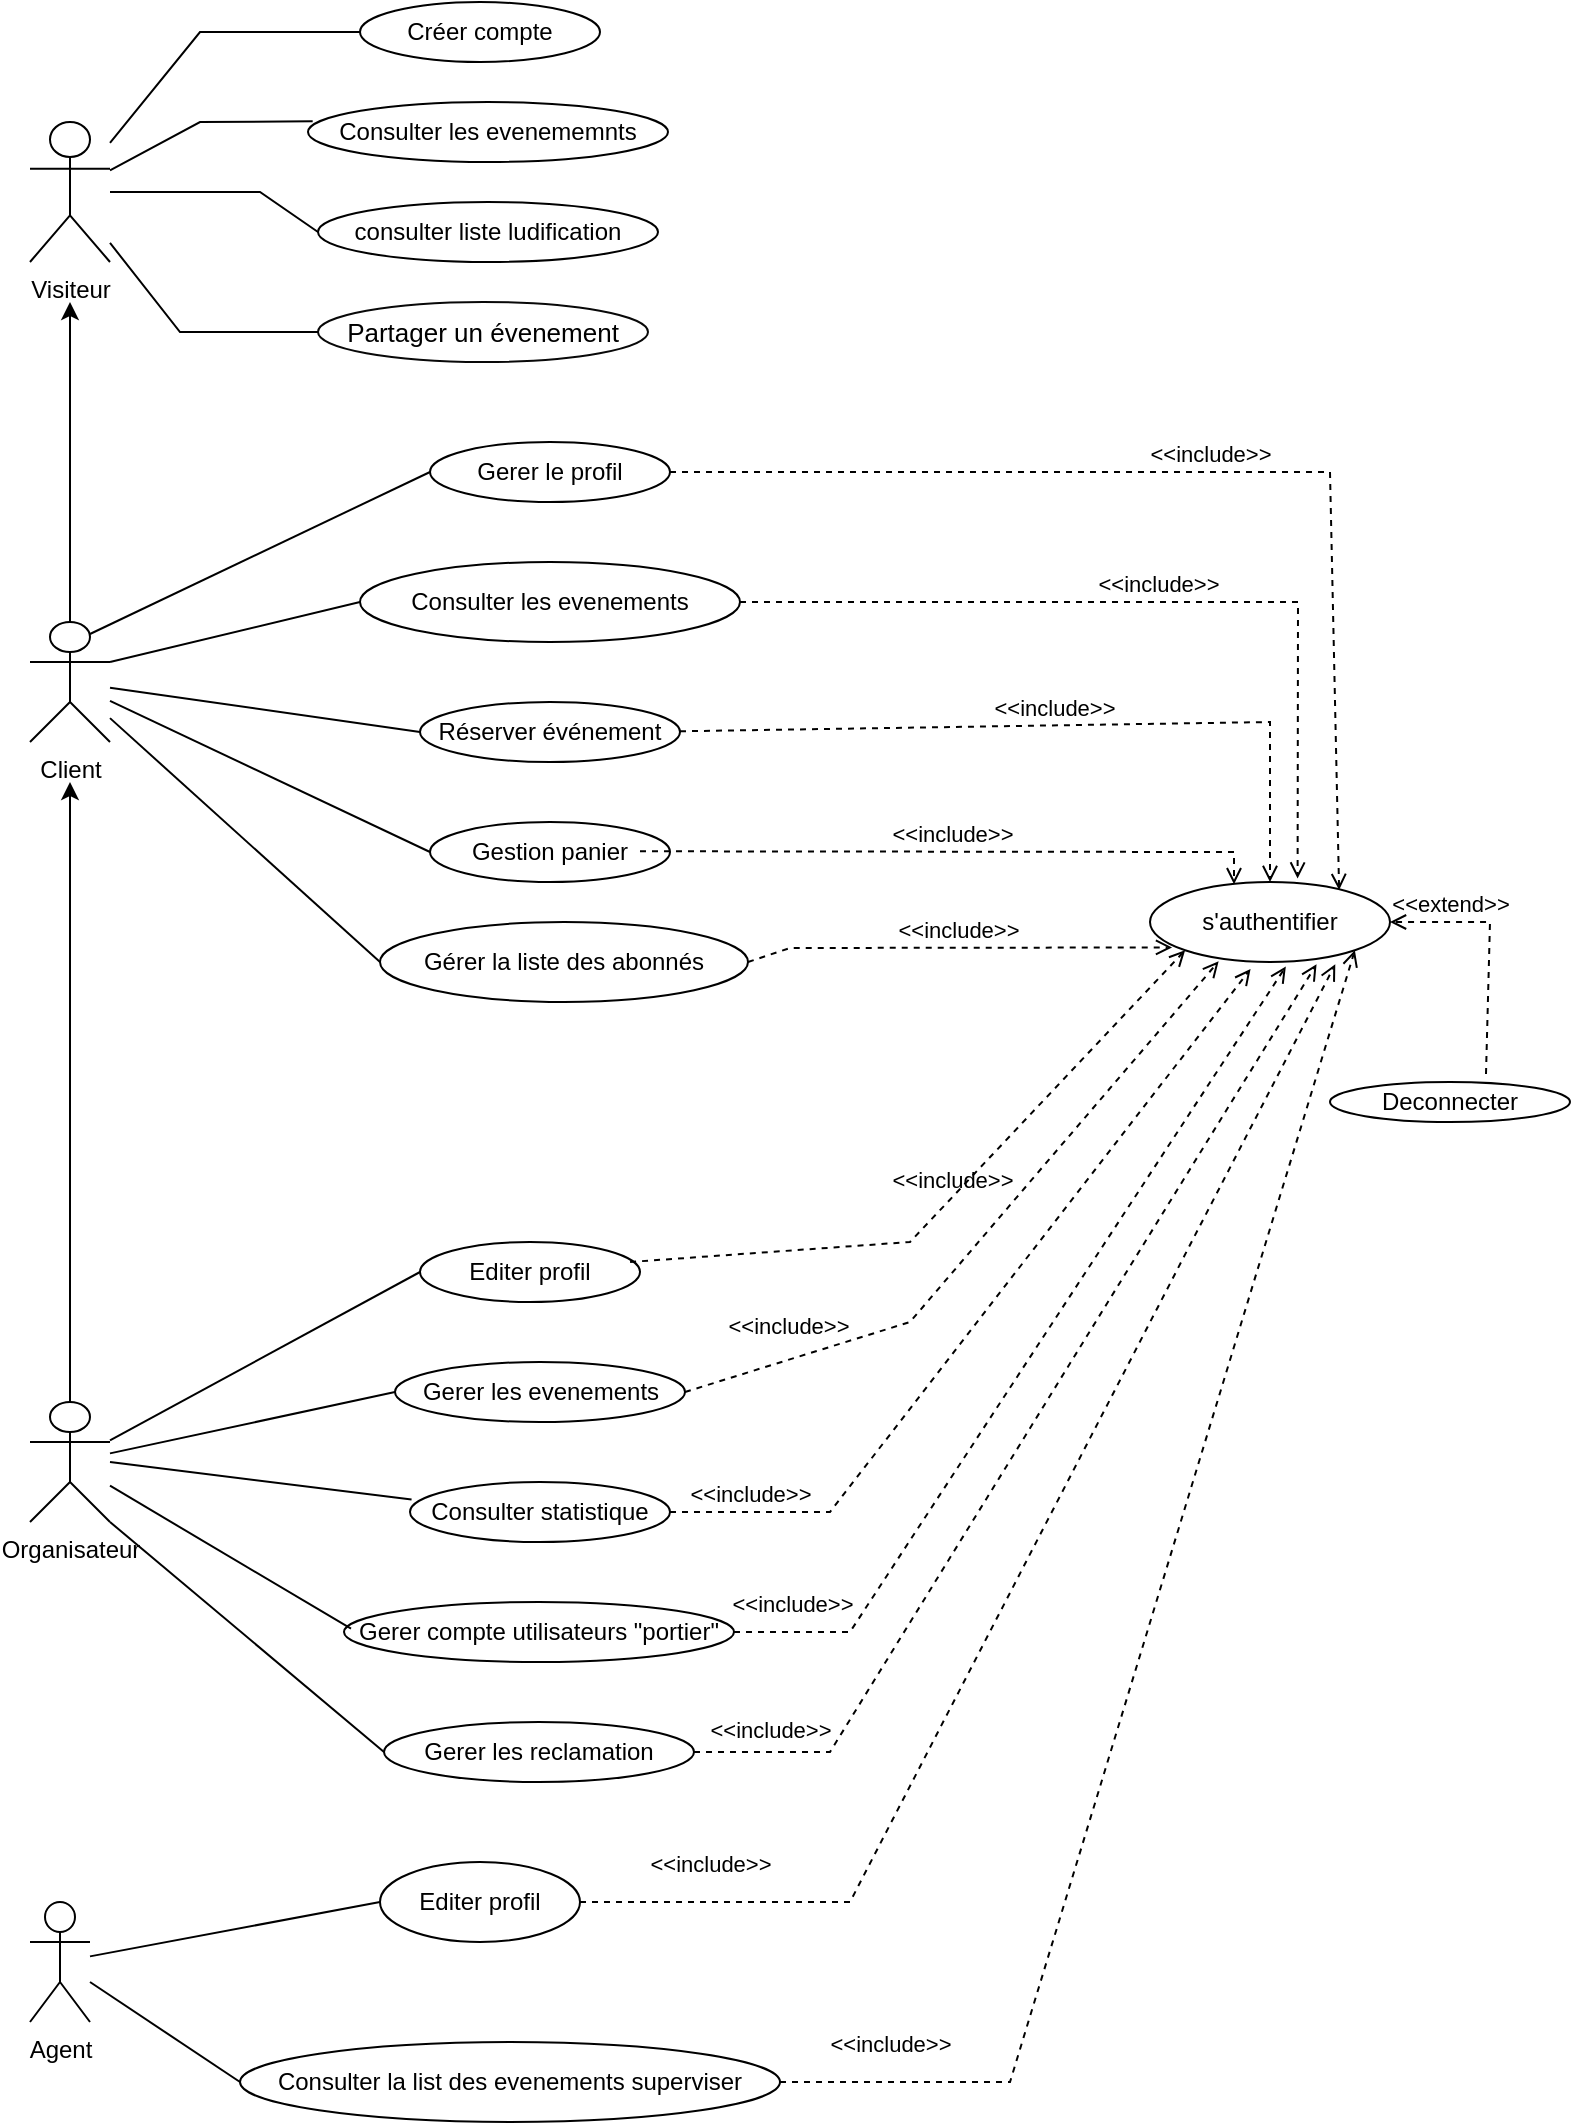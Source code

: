 <mxfile version="20.8.20" type="github">
  <diagram name="Page-1" id="S8-5whWWjBByGaZXZ5yN">
    <mxGraphModel dx="1111" dy="-4102" grid="1" gridSize="10" guides="1" tooltips="1" connect="1" arrows="1" fold="1" page="1" pageScale="1" pageWidth="827" pageHeight="1169" math="0" shadow="0">
      <root>
        <mxCell id="0" />
        <mxCell id="1" parent="0" />
        <mxCell id="oR9qkToTt6fAtuaVTWsN-1" value="Visiteur" style="shape=umlActor;verticalLabelPosition=bottom;verticalAlign=top;html=1;outlineConnect=0;" parent="1" vertex="1">
          <mxGeometry x="185" y="4890" width="40" height="70" as="geometry" />
        </mxCell>
        <mxCell id="oR9qkToTt6fAtuaVTWsN-2" value="Créer compte" style="ellipse;whiteSpace=wrap;html=1;" parent="1" vertex="1">
          <mxGeometry x="350" y="4830" width="120" height="30" as="geometry" />
        </mxCell>
        <mxCell id="oR9qkToTt6fAtuaVTWsN-3" value="Consulter les evenememnts" style="ellipse;whiteSpace=wrap;html=1;" parent="1" vertex="1">
          <mxGeometry x="324" y="4880" width="180" height="30" as="geometry" />
        </mxCell>
        <mxCell id="oR9qkToTt6fAtuaVTWsN-4" value="" style="endArrow=none;html=1;rounded=0;entryX=0;entryY=0.5;entryDx=0;entryDy=0;" parent="1" source="oR9qkToTt6fAtuaVTWsN-1" target="oR9qkToTt6fAtuaVTWsN-2" edge="1">
          <mxGeometry width="50" height="50" relative="1" as="geometry">
            <mxPoint x="245" y="4950" as="sourcePoint" />
            <mxPoint x="295" y="4900" as="targetPoint" />
            <Array as="points">
              <mxPoint x="270" y="4845" />
            </Array>
          </mxGeometry>
        </mxCell>
        <mxCell id="oR9qkToTt6fAtuaVTWsN-5" value="" style="endArrow=none;html=1;rounded=0;entryX=0.013;entryY=0.322;entryDx=0;entryDy=0;entryPerimeter=0;" parent="1" source="oR9qkToTt6fAtuaVTWsN-1" target="oR9qkToTt6fAtuaVTWsN-3" edge="1">
          <mxGeometry width="50" height="50" relative="1" as="geometry">
            <mxPoint x="265" y="4970" as="sourcePoint" />
            <mxPoint x="315" y="4920" as="targetPoint" />
            <Array as="points">
              <mxPoint x="270" y="4890" />
            </Array>
          </mxGeometry>
        </mxCell>
        <mxCell id="oR9qkToTt6fAtuaVTWsN-6" style="edgeStyle=orthogonalEdgeStyle;rounded=0;orthogonalLoop=1;jettySize=auto;html=1;" parent="1" source="oR9qkToTt6fAtuaVTWsN-7" edge="1">
          <mxGeometry relative="1" as="geometry">
            <mxPoint x="205" y="4980" as="targetPoint" />
          </mxGeometry>
        </mxCell>
        <mxCell id="oR9qkToTt6fAtuaVTWsN-7" value="Client" style="shape=umlActor;verticalLabelPosition=bottom;verticalAlign=top;html=1;outlineConnect=0;" parent="1" vertex="1">
          <mxGeometry x="185" y="5140" width="40" height="60" as="geometry" />
        </mxCell>
        <mxCell id="oR9qkToTt6fAtuaVTWsN-8" value="Gerer le profil" style="ellipse;whiteSpace=wrap;html=1;" parent="1" vertex="1">
          <mxGeometry x="385" y="5050" width="120" height="30" as="geometry" />
        </mxCell>
        <mxCell id="oR9qkToTt6fAtuaVTWsN-9" value="Gestion panier" style="ellipse;whiteSpace=wrap;html=1;" parent="1" vertex="1">
          <mxGeometry x="385" y="5240" width="120" height="30" as="geometry" />
        </mxCell>
        <mxCell id="oR9qkToTt6fAtuaVTWsN-10" value="Réserver événement" style="ellipse;whiteSpace=wrap;html=1;" parent="1" vertex="1">
          <mxGeometry x="380" y="5180" width="130" height="30" as="geometry" />
        </mxCell>
        <mxCell id="oR9qkToTt6fAtuaVTWsN-12" value="Consulter les evenements" style="ellipse;whiteSpace=wrap;html=1;" parent="1" vertex="1">
          <mxGeometry x="350" y="5110" width="190" height="40" as="geometry" />
        </mxCell>
        <mxCell id="oR9qkToTt6fAtuaVTWsN-13" value="Gérer la liste des abonnés" style="ellipse;whiteSpace=wrap;html=1;" parent="1" vertex="1">
          <mxGeometry x="360" y="5290" width="184" height="40" as="geometry" />
        </mxCell>
        <mxCell id="oR9qkToTt6fAtuaVTWsN-14" style="edgeStyle=orthogonalEdgeStyle;rounded=0;orthogonalLoop=1;jettySize=auto;html=1;exitX=0.5;exitY=1;exitDx=0;exitDy=0;" parent="1" source="oR9qkToTt6fAtuaVTWsN-9" target="oR9qkToTt6fAtuaVTWsN-9" edge="1">
          <mxGeometry relative="1" as="geometry" />
        </mxCell>
        <mxCell id="oR9qkToTt6fAtuaVTWsN-15" value="" style="endArrow=none;html=1;rounded=0;entryX=0;entryY=0.5;entryDx=0;entryDy=0;exitX=0.75;exitY=0.1;exitDx=0;exitDy=0;exitPerimeter=0;" parent="1" source="oR9qkToTt6fAtuaVTWsN-7" target="oR9qkToTt6fAtuaVTWsN-8" edge="1">
          <mxGeometry width="50" height="50" relative="1" as="geometry">
            <mxPoint x="225" y="5140" as="sourcePoint" />
            <mxPoint x="275" y="5090" as="targetPoint" />
          </mxGeometry>
        </mxCell>
        <mxCell id="oR9qkToTt6fAtuaVTWsN-16" value="" style="endArrow=none;html=1;rounded=0;entryX=0;entryY=0.5;entryDx=0;entryDy=0;" parent="1" source="oR9qkToTt6fAtuaVTWsN-7" target="oR9qkToTt6fAtuaVTWsN-10" edge="1">
          <mxGeometry width="50" height="50" relative="1" as="geometry">
            <mxPoint x="275" y="5210" as="sourcePoint" />
            <mxPoint x="325" y="5160" as="targetPoint" />
          </mxGeometry>
        </mxCell>
        <mxCell id="oR9qkToTt6fAtuaVTWsN-17" value="" style="endArrow=none;html=1;rounded=0;entryX=0;entryY=0.5;entryDx=0;entryDy=0;exitX=1;exitY=0.333;exitDx=0;exitDy=0;exitPerimeter=0;" parent="1" source="oR9qkToTt6fAtuaVTWsN-7" target="oR9qkToTt6fAtuaVTWsN-12" edge="1">
          <mxGeometry width="50" height="50" relative="1" as="geometry">
            <mxPoint x="265" y="5195" as="sourcePoint" />
            <mxPoint x="315" y="5145" as="targetPoint" />
          </mxGeometry>
        </mxCell>
        <mxCell id="oR9qkToTt6fAtuaVTWsN-18" value="" style="endArrow=none;html=1;rounded=0;entryX=0;entryY=0.5;entryDx=0;entryDy=0;" parent="1" source="oR9qkToTt6fAtuaVTWsN-7" target="oR9qkToTt6fAtuaVTWsN-9" edge="1">
          <mxGeometry width="50" height="50" relative="1" as="geometry">
            <mxPoint x="275" y="5210" as="sourcePoint" />
            <mxPoint x="325" y="5160" as="targetPoint" />
          </mxGeometry>
        </mxCell>
        <mxCell id="oR9qkToTt6fAtuaVTWsN-20" value="" style="endArrow=none;html=1;rounded=0;entryX=0;entryY=0.5;entryDx=0;entryDy=0;" parent="1" source="oR9qkToTt6fAtuaVTWsN-7" target="oR9qkToTt6fAtuaVTWsN-13" edge="1">
          <mxGeometry width="50" height="50" relative="1" as="geometry">
            <mxPoint x="275" y="5210" as="sourcePoint" />
            <mxPoint x="325" y="5160" as="targetPoint" />
          </mxGeometry>
        </mxCell>
        <mxCell id="oR9qkToTt6fAtuaVTWsN-21" style="edgeStyle=orthogonalEdgeStyle;rounded=0;orthogonalLoop=1;jettySize=auto;html=1;exitX=0.5;exitY=0;exitDx=0;exitDy=0;exitPerimeter=0;" parent="1" source="oR9qkToTt6fAtuaVTWsN-22" edge="1">
          <mxGeometry relative="1" as="geometry">
            <mxPoint x="205" y="5220" as="targetPoint" />
          </mxGeometry>
        </mxCell>
        <mxCell id="oR9qkToTt6fAtuaVTWsN-22" value="&lt;div&gt;Organisateur&lt;/div&gt;&lt;div&gt;&lt;br&gt;&lt;/div&gt;" style="shape=umlActor;verticalLabelPosition=bottom;verticalAlign=top;html=1;outlineConnect=0;" parent="1" vertex="1">
          <mxGeometry x="185" y="5530" width="40" height="60" as="geometry" />
        </mxCell>
        <mxCell id="oR9qkToTt6fAtuaVTWsN-23" value="Editer profil" style="ellipse;whiteSpace=wrap;html=1;" parent="1" vertex="1">
          <mxGeometry x="380" y="5450" width="110" height="30" as="geometry" />
        </mxCell>
        <mxCell id="oR9qkToTt6fAtuaVTWsN-24" value="Gerer les evenements" style="ellipse;whiteSpace=wrap;html=1;" parent="1" vertex="1">
          <mxGeometry x="367.5" y="5510" width="145" height="30" as="geometry" />
        </mxCell>
        <mxCell id="oR9qkToTt6fAtuaVTWsN-25" value="Consulter statistique" style="ellipse;whiteSpace=wrap;html=1;" parent="1" vertex="1">
          <mxGeometry x="375" y="5570" width="130" height="30" as="geometry" />
        </mxCell>
        <mxCell id="oR9qkToTt6fAtuaVTWsN-26" value="Gerer compte utilisateurs &quot;portier&quot;" style="ellipse;whiteSpace=wrap;html=1;" parent="1" vertex="1">
          <mxGeometry x="342" y="5630" width="195" height="30" as="geometry" />
        </mxCell>
        <mxCell id="oR9qkToTt6fAtuaVTWsN-27" value="Gerer les reclamation" style="ellipse;whiteSpace=wrap;html=1;" parent="1" vertex="1">
          <mxGeometry x="362" y="5690" width="155" height="30" as="geometry" />
        </mxCell>
        <mxCell id="oR9qkToTt6fAtuaVTWsN-28" value="" style="endArrow=none;html=1;rounded=0;entryX=0.006;entryY=0.291;entryDx=0;entryDy=0;entryPerimeter=0;" parent="1" target="oR9qkToTt6fAtuaVTWsN-25" edge="1">
          <mxGeometry width="50" height="50" relative="1" as="geometry">
            <mxPoint x="225" y="5560" as="sourcePoint" />
            <mxPoint x="367.5" y="5570" as="targetPoint" />
          </mxGeometry>
        </mxCell>
        <mxCell id="oR9qkToTt6fAtuaVTWsN-29" value="" style="endArrow=none;html=1;rounded=0;entryX=0;entryY=0.5;entryDx=0;entryDy=0;" parent="1" source="oR9qkToTt6fAtuaVTWsN-22" target="oR9qkToTt6fAtuaVTWsN-24" edge="1">
          <mxGeometry width="50" height="50" relative="1" as="geometry">
            <mxPoint x="303" y="5580" as="sourcePoint" />
            <mxPoint x="353" y="5530" as="targetPoint" />
          </mxGeometry>
        </mxCell>
        <mxCell id="oR9qkToTt6fAtuaVTWsN-30" value="" style="endArrow=none;html=1;rounded=0;entryX=0;entryY=0.5;entryDx=0;entryDy=0;" parent="1" source="oR9qkToTt6fAtuaVTWsN-22" target="oR9qkToTt6fAtuaVTWsN-23" edge="1">
          <mxGeometry width="50" height="50" relative="1" as="geometry">
            <mxPoint x="300" y="5520" as="sourcePoint" />
            <mxPoint x="350" y="5470" as="targetPoint" />
          </mxGeometry>
        </mxCell>
        <mxCell id="oR9qkToTt6fAtuaVTWsN-31" value="" style="endArrow=none;html=1;rounded=0;entryX=0.018;entryY=0.445;entryDx=0;entryDy=0;entryPerimeter=0;" parent="1" source="oR9qkToTt6fAtuaVTWsN-22" target="oR9qkToTt6fAtuaVTWsN-26" edge="1">
          <mxGeometry width="50" height="50" relative="1" as="geometry">
            <mxPoint x="225" y="5580" as="sourcePoint" />
            <mxPoint x="425" y="5520" as="targetPoint" />
          </mxGeometry>
        </mxCell>
        <mxCell id="oR9qkToTt6fAtuaVTWsN-32" value="" style="endArrow=none;html=1;rounded=0;exitX=1;exitY=1;exitDx=0;exitDy=0;exitPerimeter=0;entryX=0;entryY=0.5;entryDx=0;entryDy=0;" parent="1" source="oR9qkToTt6fAtuaVTWsN-22" target="oR9qkToTt6fAtuaVTWsN-27" edge="1">
          <mxGeometry width="50" height="50" relative="1" as="geometry">
            <mxPoint x="425" y="5690" as="sourcePoint" />
            <mxPoint x="475" y="5640" as="targetPoint" />
          </mxGeometry>
        </mxCell>
        <mxCell id="oR9qkToTt6fAtuaVTWsN-33" value="Agent" style="shape=umlActor;verticalLabelPosition=bottom;verticalAlign=top;html=1;outlineConnect=0;" parent="1" vertex="1">
          <mxGeometry x="185" y="5780" width="30" height="60" as="geometry" />
        </mxCell>
        <mxCell id="oR9qkToTt6fAtuaVTWsN-34" value="Editer profil" style="ellipse;whiteSpace=wrap;html=1;" parent="1" vertex="1">
          <mxGeometry x="360" y="5760" width="100" height="40" as="geometry" />
        </mxCell>
        <mxCell id="oR9qkToTt6fAtuaVTWsN-35" value="Consulter la list des evenements superviser" style="ellipse;whiteSpace=wrap;html=1;" parent="1" vertex="1">
          <mxGeometry x="290" y="5850" width="270" height="40" as="geometry" />
        </mxCell>
        <mxCell id="oR9qkToTt6fAtuaVTWsN-36" value="" style="endArrow=none;html=1;rounded=0;entryX=0;entryY=0.5;entryDx=0;entryDy=0;" parent="1" source="oR9qkToTt6fAtuaVTWsN-33" target="oR9qkToTt6fAtuaVTWsN-35" edge="1">
          <mxGeometry width="50" height="50" relative="1" as="geometry">
            <mxPoint x="385" y="5890" as="sourcePoint" />
            <mxPoint x="435" y="5840" as="targetPoint" />
          </mxGeometry>
        </mxCell>
        <mxCell id="oR9qkToTt6fAtuaVTWsN-37" value="" style="endArrow=none;html=1;rounded=0;entryX=0;entryY=0.5;entryDx=0;entryDy=0;" parent="1" source="oR9qkToTt6fAtuaVTWsN-33" target="oR9qkToTt6fAtuaVTWsN-34" edge="1">
          <mxGeometry width="50" height="50" relative="1" as="geometry">
            <mxPoint x="265" y="5820" as="sourcePoint" />
            <mxPoint x="315" y="5770" as="targetPoint" />
          </mxGeometry>
        </mxCell>
        <mxCell id="oR9qkToTt6fAtuaVTWsN-38" value="s&#39;authentifier" style="ellipse;whiteSpace=wrap;html=1;" parent="1" vertex="1">
          <mxGeometry x="745" y="5270" width="120" height="40" as="geometry" />
        </mxCell>
        <mxCell id="oR9qkToTt6fAtuaVTWsN-39" value="&amp;lt;&amp;lt;include&amp;gt;&amp;gt;" style="html=1;verticalAlign=bottom;labelBackgroundColor=none;endArrow=open;endFill=0;dashed=1;rounded=0;exitX=1;exitY=0.5;exitDx=0;exitDy=0;entryX=0.788;entryY=0.1;entryDx=0;entryDy=0;entryPerimeter=0;" parent="1" source="oR9qkToTt6fAtuaVTWsN-8" target="oR9qkToTt6fAtuaVTWsN-38" edge="1">
          <mxGeometry width="160" relative="1" as="geometry">
            <mxPoint x="555" y="5110" as="sourcePoint" />
            <mxPoint x="715" y="5110" as="targetPoint" />
            <Array as="points">
              <mxPoint x="835" y="5065" />
            </Array>
          </mxGeometry>
        </mxCell>
        <mxCell id="oR9qkToTt6fAtuaVTWsN-40" value="&amp;lt;&amp;lt;include&amp;gt;&amp;gt;" style="html=1;verticalAlign=bottom;labelBackgroundColor=none;endArrow=open;endFill=0;dashed=1;rounded=0;entryX=0.5;entryY=0;entryDx=0;entryDy=0;" parent="1" target="oR9qkToTt6fAtuaVTWsN-38" edge="1">
          <mxGeometry width="160" relative="1" as="geometry">
            <mxPoint x="510" y="5194.64" as="sourcePoint" />
            <mxPoint x="670" y="5194.64" as="targetPoint" />
            <Array as="points">
              <mxPoint x="805" y="5190" />
            </Array>
          </mxGeometry>
        </mxCell>
        <mxCell id="oR9qkToTt6fAtuaVTWsN-41" value="&amp;lt;&amp;lt;include&amp;gt;&amp;gt;" style="html=1;verticalAlign=bottom;labelBackgroundColor=none;endArrow=open;endFill=0;dashed=1;rounded=0;exitX=1;exitY=0.5;exitDx=0;exitDy=0;entryX=0.615;entryY=-0.043;entryDx=0;entryDy=0;entryPerimeter=0;" parent="1" source="oR9qkToTt6fAtuaVTWsN-12" target="oR9qkToTt6fAtuaVTWsN-38" edge="1">
          <mxGeometry width="160" relative="1" as="geometry">
            <mxPoint x="549" y="5150" as="sourcePoint" />
            <mxPoint x="709" y="5150" as="targetPoint" />
            <Array as="points">
              <mxPoint x="819" y="5130" />
            </Array>
          </mxGeometry>
        </mxCell>
        <mxCell id="oR9qkToTt6fAtuaVTWsN-42" value="&amp;lt;&amp;lt;include&amp;gt;&amp;gt;" style="html=1;verticalAlign=bottom;labelBackgroundColor=none;endArrow=open;endFill=0;dashed=1;rounded=0;entryX=0.35;entryY=0.028;entryDx=0;entryDy=0;entryPerimeter=0;" parent="1" target="oR9qkToTt6fAtuaVTWsN-38" edge="1">
          <mxGeometry width="160" relative="1" as="geometry">
            <mxPoint x="490" y="5254.64" as="sourcePoint" />
            <mxPoint x="775" y="5250" as="targetPoint" />
            <Array as="points">
              <mxPoint x="787" y="5255" />
            </Array>
          </mxGeometry>
        </mxCell>
        <mxCell id="oR9qkToTt6fAtuaVTWsN-44" value="&amp;lt;&amp;lt;include&amp;gt;&amp;gt;" style="html=1;verticalAlign=bottom;labelBackgroundColor=none;endArrow=open;endFill=0;dashed=1;rounded=0;exitX=1;exitY=0.5;exitDx=0;exitDy=0;entryX=0.092;entryY=0.818;entryDx=0;entryDy=0;entryPerimeter=0;" parent="1" source="oR9qkToTt6fAtuaVTWsN-13" target="oR9qkToTt6fAtuaVTWsN-38" edge="1">
          <mxGeometry width="160" relative="1" as="geometry">
            <mxPoint x="495" y="5340" as="sourcePoint" />
            <mxPoint x="655" y="5340" as="targetPoint" />
            <Array as="points">
              <mxPoint x="565" y="5303" />
            </Array>
          </mxGeometry>
        </mxCell>
        <mxCell id="oR9qkToTt6fAtuaVTWsN-45" value="&amp;lt;&amp;lt;include&amp;gt;&amp;gt;" style="html=1;verticalAlign=bottom;labelBackgroundColor=none;endArrow=open;endFill=0;dashed=1;rounded=0;exitX=0.955;exitY=0.333;exitDx=0;exitDy=0;exitPerimeter=0;entryX=0;entryY=1;entryDx=0;entryDy=0;" parent="1" source="oR9qkToTt6fAtuaVTWsN-23" target="oR9qkToTt6fAtuaVTWsN-38" edge="1">
          <mxGeometry width="160" relative="1" as="geometry">
            <mxPoint x="490" y="5464.33" as="sourcePoint" />
            <mxPoint x="650" y="5464.33" as="targetPoint" />
            <Array as="points">
              <mxPoint x="625" y="5450" />
            </Array>
          </mxGeometry>
        </mxCell>
        <mxCell id="oR9qkToTt6fAtuaVTWsN-46" value="&amp;lt;&amp;lt;include&amp;gt;&amp;gt;" style="html=1;verticalAlign=bottom;labelBackgroundColor=none;endArrow=open;endFill=0;dashed=1;rounded=0;exitX=1;exitY=0.5;exitDx=0;exitDy=0;entryX=0.286;entryY=0.992;entryDx=0;entryDy=0;entryPerimeter=0;" parent="1" source="oR9qkToTt6fAtuaVTWsN-24" target="oR9qkToTt6fAtuaVTWsN-38" edge="1">
          <mxGeometry x="-0.684" y="8" width="160" relative="1" as="geometry">
            <mxPoint x="655" y="5480" as="sourcePoint" />
            <mxPoint x="815" y="5480" as="targetPoint" />
            <Array as="points">
              <mxPoint x="625" y="5490" />
            </Array>
            <mxPoint as="offset" />
          </mxGeometry>
        </mxCell>
        <mxCell id="oR9qkToTt6fAtuaVTWsN-47" value="&amp;lt;&amp;lt;include&amp;gt;&amp;gt;" style="html=1;verticalAlign=bottom;labelBackgroundColor=none;endArrow=open;endFill=0;dashed=1;rounded=0;exitX=1;exitY=0.5;exitDx=0;exitDy=0;entryX=0.419;entryY=1.087;entryDx=0;entryDy=0;entryPerimeter=0;" parent="1" source="oR9qkToTt6fAtuaVTWsN-25" target="oR9qkToTt6fAtuaVTWsN-38" edge="1">
          <mxGeometry x="-0.811" width="160" relative="1" as="geometry">
            <mxPoint x="655" y="5559.41" as="sourcePoint" />
            <mxPoint x="825" y="5320" as="targetPoint" />
            <Array as="points">
              <mxPoint x="585" y="5585" />
            </Array>
            <mxPoint as="offset" />
          </mxGeometry>
        </mxCell>
        <mxCell id="oR9qkToTt6fAtuaVTWsN-48" value="&amp;lt;&amp;lt;include&amp;gt;&amp;gt;" style="html=1;verticalAlign=bottom;labelBackgroundColor=none;endArrow=open;endFill=0;dashed=1;rounded=0;exitX=1;exitY=0.5;exitDx=0;exitDy=0;entryX=0.566;entryY=1.057;entryDx=0;entryDy=0;entryPerimeter=0;" parent="1" source="oR9qkToTt6fAtuaVTWsN-26" target="oR9qkToTt6fAtuaVTWsN-38" edge="1">
          <mxGeometry x="-0.876" y="5" width="160" relative="1" as="geometry">
            <mxPoint x="575" y="5644.41" as="sourcePoint" />
            <mxPoint x="815" y="5320" as="targetPoint" />
            <Array as="points">
              <mxPoint x="595" y="5645" />
            </Array>
            <mxPoint as="offset" />
          </mxGeometry>
        </mxCell>
        <mxCell id="oR9qkToTt6fAtuaVTWsN-49" value="&amp;lt;&amp;lt;include&amp;gt;&amp;gt;" style="html=1;verticalAlign=bottom;labelBackgroundColor=none;endArrow=open;endFill=0;dashed=1;rounded=0;exitX=1;exitY=0.5;exitDx=0;exitDy=0;entryX=1;entryY=1;entryDx=0;entryDy=0;" parent="1" source="oR9qkToTt6fAtuaVTWsN-35" target="oR9qkToTt6fAtuaVTWsN-38" edge="1">
          <mxGeometry x="-0.844" y="10" width="160" relative="1" as="geometry">
            <mxPoint x="595" y="5880" as="sourcePoint" />
            <mxPoint x="755" y="5880" as="targetPoint" />
            <Array as="points">
              <mxPoint x="675" y="5870" />
            </Array>
            <mxPoint as="offset" />
          </mxGeometry>
        </mxCell>
        <mxCell id="oR9qkToTt6fAtuaVTWsN-50" value="&amp;lt;&amp;lt;include&amp;gt;&amp;gt;" style="html=1;verticalAlign=bottom;labelBackgroundColor=none;endArrow=open;endFill=0;dashed=1;rounded=0;entryX=0.772;entryY=1.028;entryDx=0;entryDy=0;entryPerimeter=0;" parent="1" target="oR9qkToTt6fAtuaVTWsN-38" edge="1">
          <mxGeometry x="-0.804" y="10" width="160" relative="1" as="geometry">
            <mxPoint x="460" y="5780" as="sourcePoint" />
            <mxPoint x="620" y="5780" as="targetPoint" />
            <Array as="points">
              <mxPoint x="595" y="5780" />
            </Array>
            <mxPoint as="offset" />
          </mxGeometry>
        </mxCell>
        <mxCell id="oR9qkToTt6fAtuaVTWsN-51" value="&amp;lt;&amp;lt;include&amp;gt;&amp;gt;" style="html=1;verticalAlign=bottom;labelBackgroundColor=none;endArrow=open;endFill=0;dashed=1;rounded=0;exitX=1;exitY=0.5;exitDx=0;exitDy=0;entryX=0.694;entryY=1.028;entryDx=0;entryDy=0;entryPerimeter=0;" parent="1" source="oR9qkToTt6fAtuaVTWsN-27" target="oR9qkToTt6fAtuaVTWsN-38" edge="1">
          <mxGeometry x="-0.855" y="2" width="160" relative="1" as="geometry">
            <mxPoint x="540" y="5704.41" as="sourcePoint" />
            <mxPoint x="700" y="5704.41" as="targetPoint" />
            <Array as="points">
              <mxPoint x="585" y="5705" />
            </Array>
            <mxPoint x="-1" as="offset" />
          </mxGeometry>
        </mxCell>
        <mxCell id="oR9qkToTt6fAtuaVTWsN-52" value="Deconnecter" style="ellipse;whiteSpace=wrap;html=1;" parent="1" vertex="1">
          <mxGeometry x="835" y="5370" width="120" height="20" as="geometry" />
        </mxCell>
        <mxCell id="oR9qkToTt6fAtuaVTWsN-53" value="&amp;lt;&amp;lt;extend&amp;gt;&amp;gt;" style="html=1;verticalAlign=bottom;labelBackgroundColor=none;endArrow=open;endFill=0;dashed=1;rounded=0;entryX=1;entryY=0.5;entryDx=0;entryDy=0;exitX=0.65;exitY=-0.2;exitDx=0;exitDy=0;exitPerimeter=0;" parent="1" source="oR9qkToTt6fAtuaVTWsN-52" target="oR9qkToTt6fAtuaVTWsN-38" edge="1">
          <mxGeometry x="0.524" width="160" relative="1" as="geometry">
            <mxPoint x="845" y="5360" as="sourcePoint" />
            <mxPoint x="1005" y="5360" as="targetPoint" />
            <Array as="points">
              <mxPoint x="915" y="5290" />
            </Array>
            <mxPoint as="offset" />
          </mxGeometry>
        </mxCell>
        <mxCell id="c4U2veaWLUC5YjbxtlW5-1" value="consulter liste ludification" style="ellipse;whiteSpace=wrap;html=1;" vertex="1" parent="1">
          <mxGeometry x="329" y="4930" width="170" height="30" as="geometry" />
        </mxCell>
        <mxCell id="c4U2veaWLUC5YjbxtlW5-3" value="Partager un évenement" style="html=1;overflow=block;blockSpacing=1;whiteSpace=wrap;ellipse;fontSize=13;spacing=3.8;strokeColor=#080808;strokeOpacity=100;rounded=1;absoluteArcSize=1;arcSize=9;strokeWidth=1;lucidId=KpitLF8Kvkj4;" vertex="1" parent="1">
          <mxGeometry x="329" y="4980" width="165" height="30" as="geometry" />
        </mxCell>
        <mxCell id="c4U2veaWLUC5YjbxtlW5-5" value="" style="endArrow=none;html=1;rounded=0;entryX=0;entryY=0.5;entryDx=0;entryDy=0;" edge="1" parent="1" source="oR9qkToTt6fAtuaVTWsN-1" target="c4U2veaWLUC5YjbxtlW5-1">
          <mxGeometry width="50" height="50" relative="1" as="geometry">
            <mxPoint x="260" y="4970" as="sourcePoint" />
            <mxPoint x="310" y="4920" as="targetPoint" />
            <Array as="points">
              <mxPoint x="300" y="4925" />
            </Array>
          </mxGeometry>
        </mxCell>
        <mxCell id="c4U2veaWLUC5YjbxtlW5-6" value="" style="endArrow=none;html=1;rounded=0;entryX=0;entryY=0.5;entryDx=0;entryDy=0;" edge="1" parent="1" source="oR9qkToTt6fAtuaVTWsN-1" target="c4U2veaWLUC5YjbxtlW5-3">
          <mxGeometry width="50" height="50" relative="1" as="geometry">
            <mxPoint x="290" y="5050" as="sourcePoint" />
            <mxPoint x="340" y="5000" as="targetPoint" />
            <Array as="points">
              <mxPoint x="260" y="4995" />
            </Array>
          </mxGeometry>
        </mxCell>
      </root>
    </mxGraphModel>
  </diagram>
</mxfile>
